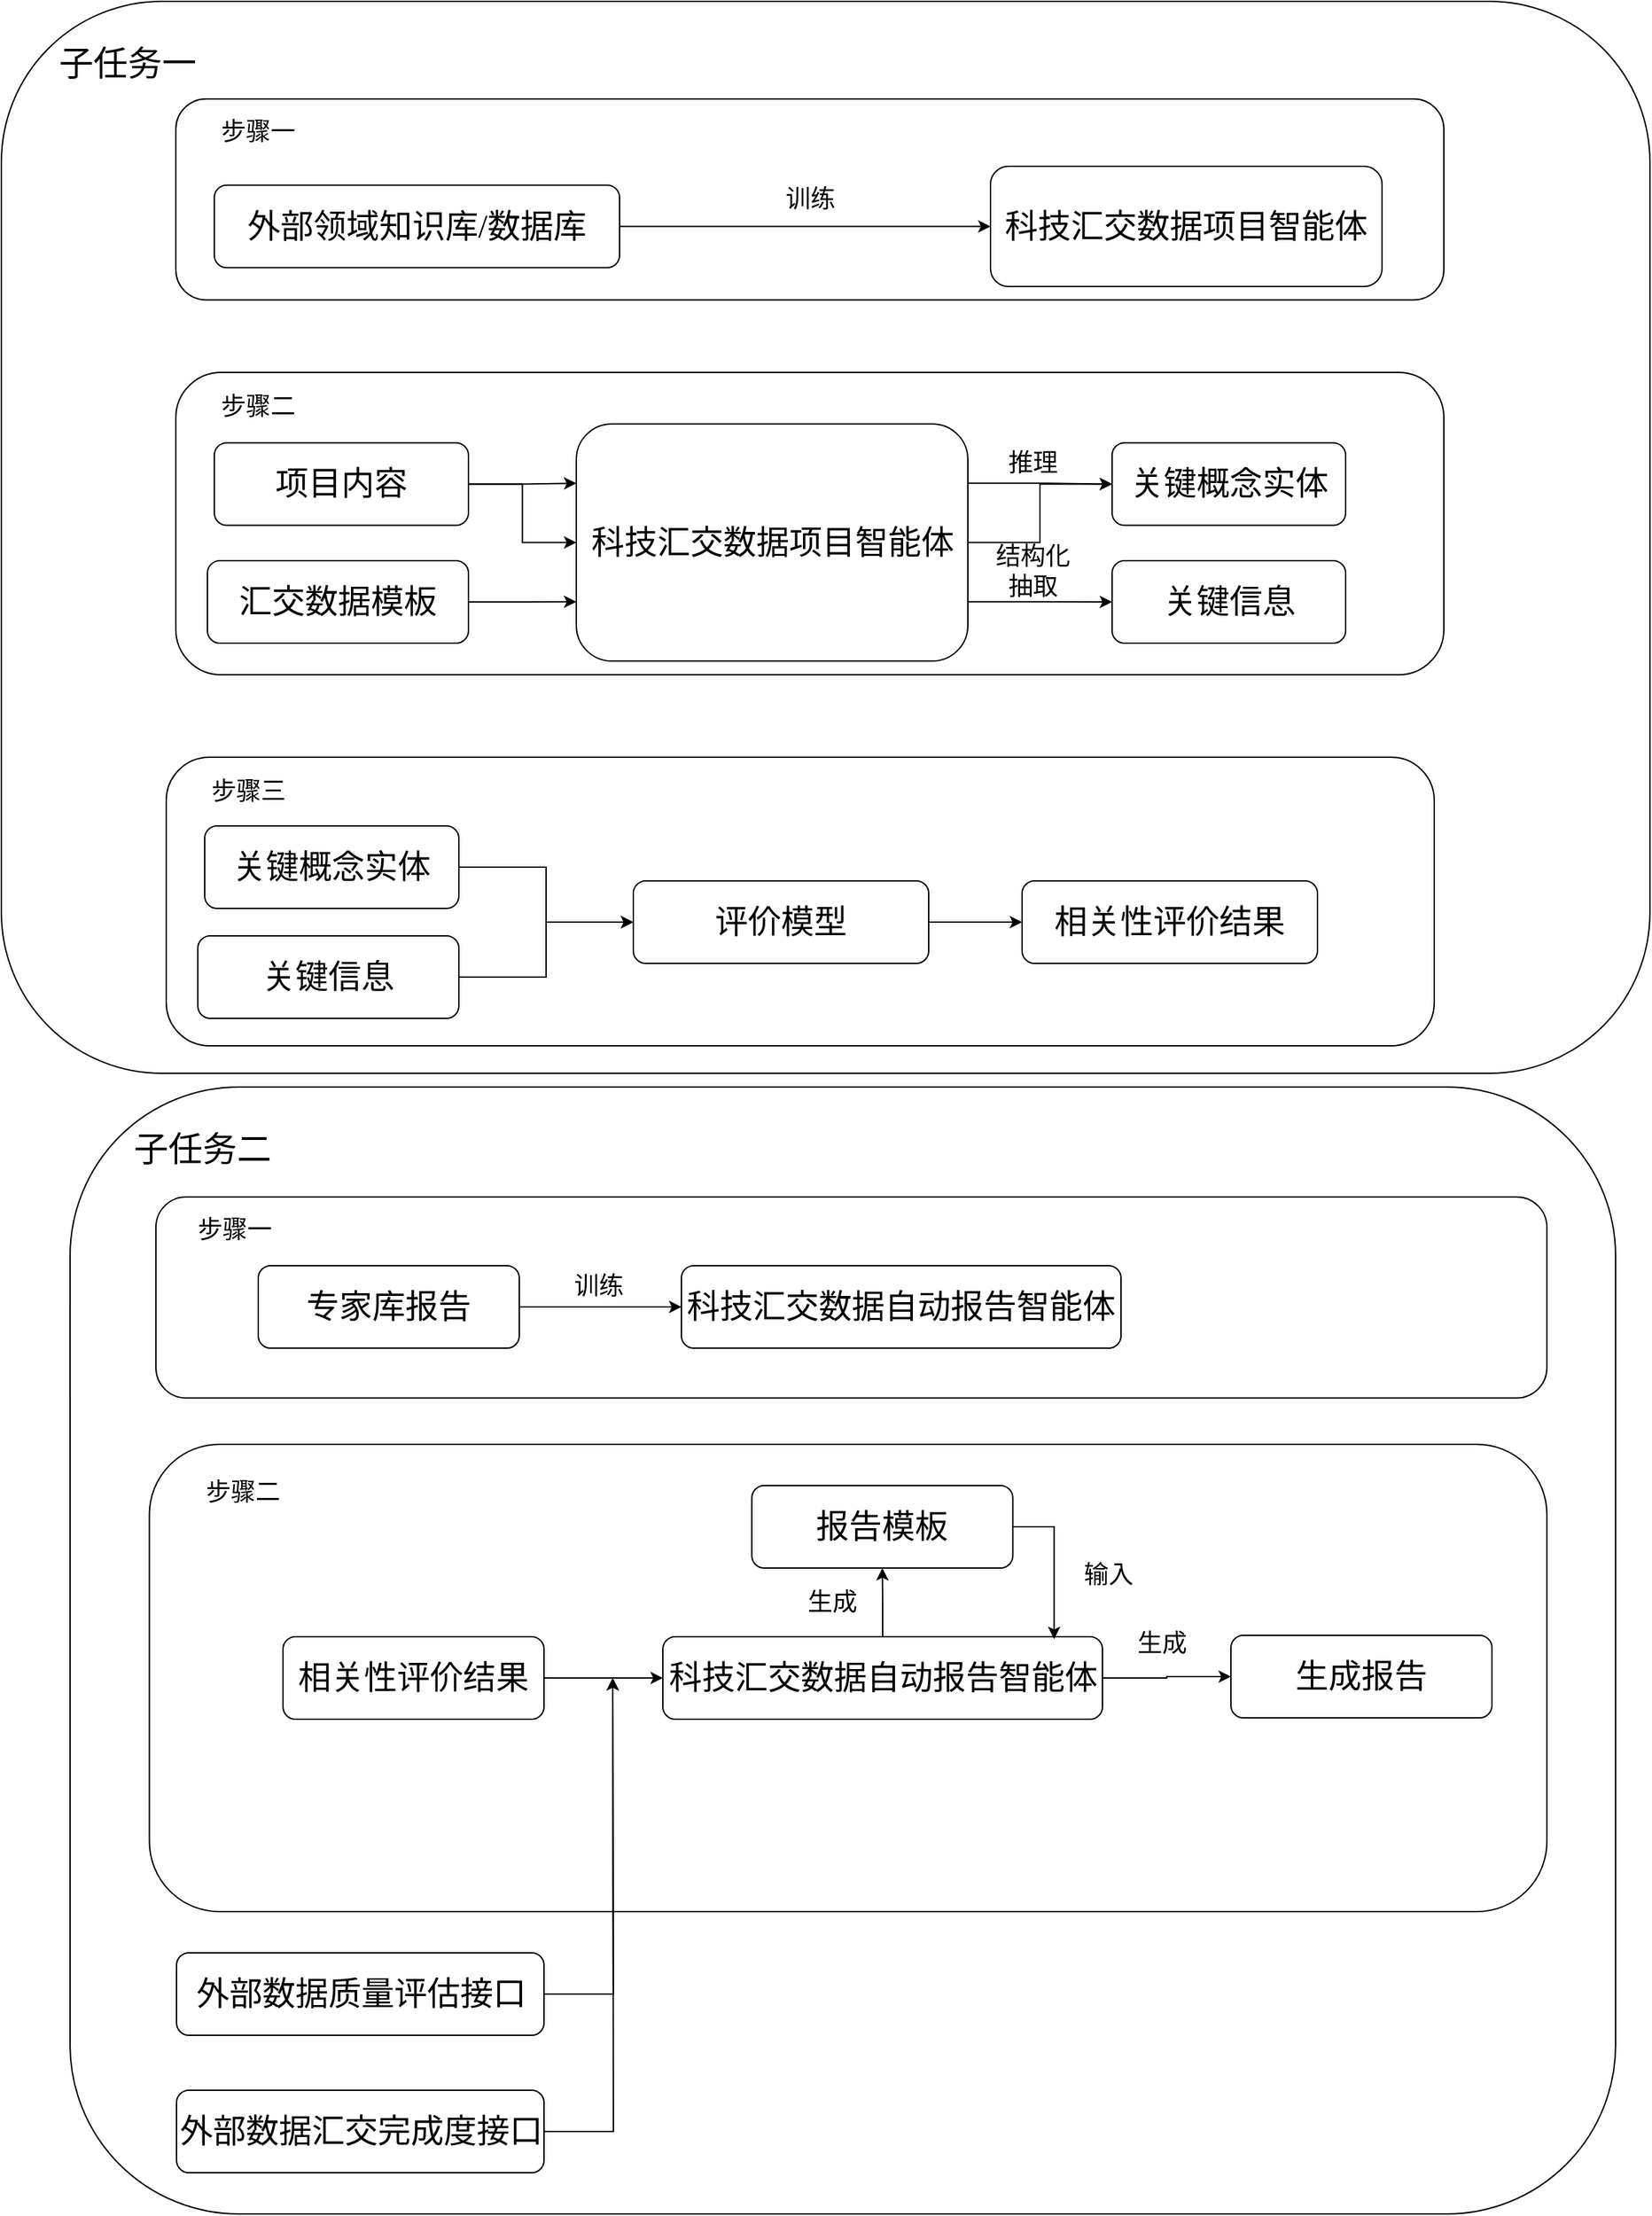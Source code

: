 <mxfile version="24.7.8">
  <diagram name="第 1 页" id="zKvOFfaTHT5-SVP7cOSt">
    <mxGraphModel dx="3033" dy="2317" grid="1" gridSize="10" guides="1" tooltips="1" connect="1" arrows="1" fold="1" page="1" pageScale="1" pageWidth="827" pageHeight="1169" math="0" shadow="0">
      <root>
        <mxCell id="0" />
        <mxCell id="1" parent="0" />
        <mxCell id="U46tP_3I2k7W18DiitfZ-11" value="" style="rounded=1;whiteSpace=wrap;html=1;" vertex="1" parent="1">
          <mxGeometry x="30" y="550" width="1125" height="820" as="geometry" />
        </mxCell>
        <mxCell id="U46tP_3I2k7W18DiitfZ-126" value="" style="rounded=1;whiteSpace=wrap;html=1;" vertex="1" parent="1">
          <mxGeometry x="87.75" y="810" width="1017.25" height="340" as="geometry" />
        </mxCell>
        <mxCell id="U46tP_3I2k7W18DiitfZ-75" value="" style="rounded=1;whiteSpace=wrap;html=1;" vertex="1" parent="1">
          <mxGeometry x="-20" y="-240" width="1200" height="780" as="geometry" />
        </mxCell>
        <mxCell id="U46tP_3I2k7W18DiitfZ-69" value="" style="rounded=1;whiteSpace=wrap;html=1;" vertex="1" parent="1">
          <mxGeometry x="100" y="310" width="923" height="210" as="geometry" />
        </mxCell>
        <mxCell id="U46tP_3I2k7W18DiitfZ-62" value="" style="rounded=1;whiteSpace=wrap;html=1;" vertex="1" parent="1">
          <mxGeometry x="107" y="30" width="923" height="220" as="geometry" />
        </mxCell>
        <mxCell id="U46tP_3I2k7W18DiitfZ-60" value="" style="rounded=1;whiteSpace=wrap;html=1;" vertex="1" parent="1">
          <mxGeometry x="107" y="-169" width="923" height="146.25" as="geometry" />
        </mxCell>
        <mxCell id="U46tP_3I2k7W18DiitfZ-2" value="&lt;p style=&quot;margin: 0pt 0pt 0.0pt;&quot; class=&quot;MsoNormal&quot;&gt;&lt;font face=&quot;等线&quot; style=&quot;font-size: 24px;&quot;&gt;科技汇交数据项目智能体&lt;/font&gt;&lt;/p&gt;" style="rounded=1;whiteSpace=wrap;html=1;" vertex="1" parent="1">
          <mxGeometry x="700" y="-120" width="285" height="87.5" as="geometry" />
        </mxCell>
        <mxCell id="U46tP_3I2k7W18DiitfZ-5" value="&lt;p style=&quot;margin: 0pt 0pt 0.0pt; text-align: justify; font-size: 25px;&quot; class=&quot;MsoNormal&quot;&gt;&lt;font face=&quot;等线&quot;&gt;子任务一&lt;/font&gt;&lt;/p&gt;" style="text;html=1;align=center;verticalAlign=middle;whiteSpace=wrap;rounded=0;" vertex="1" parent="1">
          <mxGeometry x="7.5" y="-210" width="127.5" height="30" as="geometry" />
        </mxCell>
        <mxCell id="U46tP_3I2k7W18DiitfZ-74" style="edgeStyle=orthogonalEdgeStyle;rounded=0;orthogonalLoop=1;jettySize=auto;html=1;exitX=1;exitY=0.5;exitDx=0;exitDy=0;entryX=0;entryY=0.5;entryDx=0;entryDy=0;" edge="1" parent="1" source="U46tP_3I2k7W18DiitfZ-8" target="U46tP_3I2k7W18DiitfZ-25">
          <mxGeometry relative="1" as="geometry" />
        </mxCell>
        <mxCell id="U46tP_3I2k7W18DiitfZ-8" value="&lt;p style=&quot;margin: 0pt 0pt 0.0pt; text-align: justify;&quot; class=&quot;MsoNormal&quot;&gt;&lt;font face=&quot;等线&quot; style=&quot;font-size: 24px;&quot;&gt;评价模型&lt;/font&gt;&lt;/p&gt;" style="rounded=1;whiteSpace=wrap;html=1;" vertex="1" parent="1">
          <mxGeometry x="440" y="400" width="215" height="60" as="geometry" />
        </mxCell>
        <mxCell id="U46tP_3I2k7W18DiitfZ-13" value="&lt;p style=&quot;margin: 0pt 0pt 0.0pt; text-align: justify; font-size: 25px;&quot; class=&quot;MsoNormal&quot;&gt;&lt;font face=&quot;等线&quot;&gt;子任务二&lt;/font&gt;&lt;/p&gt;" style="text;html=1;align=center;verticalAlign=middle;whiteSpace=wrap;rounded=0;" vertex="1" parent="1">
          <mxGeometry x="53.5" y="580" width="145" height="30" as="geometry" />
        </mxCell>
        <mxCell id="U46tP_3I2k7W18DiitfZ-128" style="edgeStyle=orthogonalEdgeStyle;rounded=0;orthogonalLoop=1;jettySize=auto;html=1;exitX=1;exitY=0.5;exitDx=0;exitDy=0;entryX=0;entryY=0.5;entryDx=0;entryDy=0;" edge="1" parent="1" source="U46tP_3I2k7W18DiitfZ-14" target="U46tP_3I2k7W18DiitfZ-31">
          <mxGeometry relative="1" as="geometry" />
        </mxCell>
        <mxCell id="U46tP_3I2k7W18DiitfZ-135" style="edgeStyle=orthogonalEdgeStyle;rounded=0;orthogonalLoop=1;jettySize=auto;html=1;exitX=0.5;exitY=0;exitDx=0;exitDy=0;entryX=0.5;entryY=1;entryDx=0;entryDy=0;" edge="1" parent="1" source="U46tP_3I2k7W18DiitfZ-14" target="U46tP_3I2k7W18DiitfZ-134">
          <mxGeometry relative="1" as="geometry" />
        </mxCell>
        <mxCell id="U46tP_3I2k7W18DiitfZ-14" value="&lt;p style=&quot;margin: 0pt 0pt 0.0pt; text-align: justify;&quot; class=&quot;MsoNormal&quot;&gt;&lt;span style=&quot;font-family: 等线; font-size: 24px; text-align: center;&quot;&gt;科技汇交数据自动报告智能体&lt;/span&gt;&lt;br&gt;&lt;/p&gt;" style="rounded=1;whiteSpace=wrap;html=1;" vertex="1" parent="1">
          <mxGeometry x="461.5" y="950" width="320" height="60" as="geometry" />
        </mxCell>
        <mxCell id="U46tP_3I2k7W18DiitfZ-94" style="edgeStyle=orthogonalEdgeStyle;rounded=0;orthogonalLoop=1;jettySize=auto;html=1;exitX=1;exitY=0.5;exitDx=0;exitDy=0;entryX=0;entryY=0.25;entryDx=0;entryDy=0;" edge="1" parent="1" source="U46tP_3I2k7W18DiitfZ-15" target="U46tP_3I2k7W18DiitfZ-64">
          <mxGeometry relative="1" as="geometry" />
        </mxCell>
        <mxCell id="U46tP_3I2k7W18DiitfZ-65" style="edgeStyle=orthogonalEdgeStyle;rounded=0;orthogonalLoop=1;jettySize=auto;html=1;exitX=1;exitY=0.5;exitDx=0;exitDy=0;entryX=0;entryY=0.5;entryDx=0;entryDy=0;" edge="1" parent="1" source="U46tP_3I2k7W18DiitfZ-15" target="U46tP_3I2k7W18DiitfZ-64">
          <mxGeometry relative="1" as="geometry" />
        </mxCell>
        <mxCell id="U46tP_3I2k7W18DiitfZ-15" value="&lt;font style=&quot;font-size: 24px;&quot; face=&quot;等线&quot;&gt;项目内容&lt;/font&gt;" style="rounded=1;whiteSpace=wrap;html=1;" vertex="1" parent="1">
          <mxGeometry x="135" y="81.25" width="185" height="60" as="geometry" />
        </mxCell>
        <mxCell id="U46tP_3I2k7W18DiitfZ-73" style="edgeStyle=orthogonalEdgeStyle;rounded=0;orthogonalLoop=1;jettySize=auto;html=1;exitX=1;exitY=0.5;exitDx=0;exitDy=0;entryX=0;entryY=0.5;entryDx=0;entryDy=0;" edge="1" parent="1" source="U46tP_3I2k7W18DiitfZ-16" target="U46tP_3I2k7W18DiitfZ-8">
          <mxGeometry relative="1" as="geometry">
            <mxPoint x="383" y="420" as="targetPoint" />
          </mxGeometry>
        </mxCell>
        <mxCell id="U46tP_3I2k7W18DiitfZ-16" value="&lt;span style=&quot;font-family: 等线; font-size: 24px; text-align: justify;&quot;&gt;关键信息&lt;/span&gt;" style="rounded=1;whiteSpace=wrap;html=1;" vertex="1" parent="1">
          <mxGeometry x="123" y="440" width="190" height="60" as="geometry" />
        </mxCell>
        <mxCell id="U46tP_3I2k7W18DiitfZ-23" value="&lt;p style=&quot;margin: 0pt 0pt 0.0pt; text-align: justify;&quot; class=&quot;MsoNormal&quot;&gt;&lt;font face=&quot;等线&quot; style=&quot;font-size: 24px;&quot;&gt;关键概念实体&lt;/font&gt;&lt;/p&gt;" style="rounded=1;whiteSpace=wrap;html=1;" vertex="1" parent="1">
          <mxGeometry x="788.5" y="81.25" width="170" height="60" as="geometry" />
        </mxCell>
        <mxCell id="U46tP_3I2k7W18DiitfZ-25" value="&lt;p style=&quot;margin: 0pt 0pt 0.0pt; text-align: justify;&quot; class=&quot;MsoNormal&quot;&gt;&lt;font face=&quot;等线&quot; style=&quot;font-size: 24px;&quot;&gt;相关性评价结果&lt;/font&gt;&lt;/p&gt;" style="rounded=1;whiteSpace=wrap;html=1;" vertex="1" parent="1">
          <mxGeometry x="723" y="400" width="215" height="60" as="geometry" />
        </mxCell>
        <mxCell id="U46tP_3I2k7W18DiitfZ-131" style="edgeStyle=orthogonalEdgeStyle;rounded=0;orthogonalLoop=1;jettySize=auto;html=1;exitX=1;exitY=0.5;exitDx=0;exitDy=0;" edge="1" parent="1" source="U46tP_3I2k7W18DiitfZ-27">
          <mxGeometry relative="1" as="geometry">
            <mxPoint x="425" y="980.0" as="targetPoint" />
          </mxGeometry>
        </mxCell>
        <mxCell id="U46tP_3I2k7W18DiitfZ-27" value="&lt;p class=&quot;MsoNormal&quot;&gt;&lt;font style=&quot;font-size: 24px;&quot; face=&quot;等线&quot;&gt;外部&lt;/font&gt;&lt;span style=&quot;background-color: initial; font-size: 24px;&quot;&gt;&lt;font face=&quot;等线&quot;&gt;数据质量评估接口&lt;/font&gt;&lt;/span&gt;&lt;/p&gt;" style="rounded=1;whiteSpace=wrap;html=1;" vertex="1" parent="1">
          <mxGeometry x="107.5" y="1180" width="267.5" height="60" as="geometry" />
        </mxCell>
        <mxCell id="U46tP_3I2k7W18DiitfZ-31" value="&lt;p style=&quot;margin: 0pt 0pt 0.0pt; text-align: justify;&quot; class=&quot;MsoNormal&quot;&gt;&lt;font face=&quot;Arial&quot;&gt;&lt;span style=&quot;font-size: 24px;&quot;&gt;生成报告&lt;/span&gt;&lt;/font&gt;&lt;/p&gt;" style="rounded=1;whiteSpace=wrap;html=1;" vertex="1" parent="1">
          <mxGeometry x="875" y="949" width="190" height="60" as="geometry" />
        </mxCell>
        <mxCell id="U46tP_3I2k7W18DiitfZ-59" style="edgeStyle=orthogonalEdgeStyle;rounded=0;orthogonalLoop=1;jettySize=auto;html=1;exitX=1;exitY=0.5;exitDx=0;exitDy=0;entryX=0;entryY=0.5;entryDx=0;entryDy=0;" edge="1" parent="1" source="U46tP_3I2k7W18DiitfZ-50" target="U46tP_3I2k7W18DiitfZ-2">
          <mxGeometry relative="1" as="geometry" />
        </mxCell>
        <mxCell id="U46tP_3I2k7W18DiitfZ-50" value="&lt;p style=&quot;margin: 0pt 0pt 0.0pt; text-align: justify;&quot; class=&quot;MsoNormal&quot;&gt;&lt;font face=&quot;等线&quot; style=&quot;font-size: 24px;&quot;&gt;外部领域知识库/数据库&lt;/font&gt;&lt;/p&gt;" style="rounded=1;whiteSpace=wrap;html=1;" vertex="1" parent="1">
          <mxGeometry x="135" y="-106.25" width="295" height="60" as="geometry" />
        </mxCell>
        <mxCell id="U46tP_3I2k7W18DiitfZ-57" value="&lt;font style=&quot;font-size: 18px;&quot; face=&quot;等线&quot;&gt;训练&lt;/font&gt;" style="text;html=1;align=center;verticalAlign=middle;whiteSpace=wrap;rounded=0;" vertex="1" parent="1">
          <mxGeometry x="538.5" y="-110.88" width="60" height="30" as="geometry" />
        </mxCell>
        <mxCell id="U46tP_3I2k7W18DiitfZ-61" value="&lt;font style=&quot;font-size: 18px;&quot; face=&quot;等线&quot;&gt;步骤一&lt;/font&gt;" style="text;html=1;align=center;verticalAlign=middle;whiteSpace=wrap;rounded=0;" vertex="1" parent="1">
          <mxGeometry x="137" y="-160" width="60" height="30" as="geometry" />
        </mxCell>
        <mxCell id="U46tP_3I2k7W18DiitfZ-63" value="&lt;font style=&quot;font-size: 18px;&quot; face=&quot;等线&quot;&gt;步骤二&lt;/font&gt;" style="text;html=1;align=center;verticalAlign=middle;whiteSpace=wrap;rounded=0;" vertex="1" parent="1">
          <mxGeometry x="137" y="40" width="60" height="30" as="geometry" />
        </mxCell>
        <mxCell id="U46tP_3I2k7W18DiitfZ-95" style="edgeStyle=orthogonalEdgeStyle;rounded=0;orthogonalLoop=1;jettySize=auto;html=1;exitX=1;exitY=0.25;exitDx=0;exitDy=0;" edge="1" parent="1" source="U46tP_3I2k7W18DiitfZ-64" target="U46tP_3I2k7W18DiitfZ-23">
          <mxGeometry relative="1" as="geometry" />
        </mxCell>
        <mxCell id="U46tP_3I2k7W18DiitfZ-67" style="edgeStyle=orthogonalEdgeStyle;rounded=0;orthogonalLoop=1;jettySize=auto;html=1;exitX=1;exitY=0.5;exitDx=0;exitDy=0;" edge="1" parent="1" source="U46tP_3I2k7W18DiitfZ-64" target="U46tP_3I2k7W18DiitfZ-23">
          <mxGeometry relative="1" as="geometry" />
        </mxCell>
        <mxCell id="U46tP_3I2k7W18DiitfZ-97" style="edgeStyle=orthogonalEdgeStyle;rounded=0;orthogonalLoop=1;jettySize=auto;html=1;exitX=1;exitY=0.75;exitDx=0;exitDy=0;entryX=0;entryY=0.5;entryDx=0;entryDy=0;" edge="1" parent="1" source="U46tP_3I2k7W18DiitfZ-64" target="U46tP_3I2k7W18DiitfZ-93">
          <mxGeometry relative="1" as="geometry" />
        </mxCell>
        <mxCell id="U46tP_3I2k7W18DiitfZ-64" value="&lt;p style=&quot;margin: 0pt 0pt 0.0pt;&quot; class=&quot;MsoNormal&quot;&gt;&lt;font face=&quot;等线&quot; style=&quot;font-size: 24px;&quot;&gt;科技汇交数据项目智能体&lt;/font&gt;&lt;/p&gt;" style="rounded=1;whiteSpace=wrap;html=1;" vertex="1" parent="1">
          <mxGeometry x="398.5" y="67.5" width="285" height="172.5" as="geometry" />
        </mxCell>
        <mxCell id="U46tP_3I2k7W18DiitfZ-66" value="&lt;font face=&quot;等线&quot;&gt;&lt;span style=&quot;font-size: 18px;&quot;&gt;推理&lt;/span&gt;&lt;/font&gt;" style="text;html=1;align=center;verticalAlign=middle;whiteSpace=wrap;rounded=0;" vertex="1" parent="1">
          <mxGeometry x="701" y="81.25" width="60" height="30" as="geometry" />
        </mxCell>
        <mxCell id="U46tP_3I2k7W18DiitfZ-68" value="&lt;font style=&quot;font-size: 18px;&quot; face=&quot;等线&quot;&gt;步骤三&lt;/font&gt;" style="text;html=1;align=center;verticalAlign=middle;whiteSpace=wrap;rounded=0;" vertex="1" parent="1">
          <mxGeometry x="130" y="320" width="60" height="30" as="geometry" />
        </mxCell>
        <mxCell id="U46tP_3I2k7W18DiitfZ-72" style="edgeStyle=orthogonalEdgeStyle;rounded=0;orthogonalLoop=1;jettySize=auto;html=1;exitX=1;exitY=0.5;exitDx=0;exitDy=0;entryX=0;entryY=0.5;entryDx=0;entryDy=0;" edge="1" parent="1" source="U46tP_3I2k7W18DiitfZ-71" target="U46tP_3I2k7W18DiitfZ-8">
          <mxGeometry relative="1" as="geometry" />
        </mxCell>
        <mxCell id="U46tP_3I2k7W18DiitfZ-71" value="&lt;p style=&quot;margin: 0pt 0pt 0.0pt; text-align: justify;&quot; class=&quot;MsoNormal&quot;&gt;&lt;span style=&quot;font-family: 等线; font-size: 24px;&quot;&gt;关键概念实体&lt;/span&gt;&lt;br&gt;&lt;/p&gt;" style="rounded=1;whiteSpace=wrap;html=1;" vertex="1" parent="1">
          <mxGeometry x="128" y="360" width="185" height="60" as="geometry" />
        </mxCell>
        <mxCell id="U46tP_3I2k7W18DiitfZ-130" style="edgeStyle=orthogonalEdgeStyle;rounded=0;orthogonalLoop=1;jettySize=auto;html=1;exitX=1;exitY=0.5;exitDx=0;exitDy=0;entryX=0;entryY=0.5;entryDx=0;entryDy=0;" edge="1" parent="1" source="U46tP_3I2k7W18DiitfZ-76" target="U46tP_3I2k7W18DiitfZ-14">
          <mxGeometry relative="1" as="geometry" />
        </mxCell>
        <mxCell id="U46tP_3I2k7W18DiitfZ-76" value="&lt;p style=&quot;margin: 0pt 0pt 0.0pt; text-align: justify;&quot; class=&quot;MsoNormal&quot;&gt;&lt;span style=&quot;font-family: 等线; font-size: 24px;&quot;&gt;相关性评价结果&lt;/span&gt;&lt;br&gt;&lt;/p&gt;" style="rounded=1;whiteSpace=wrap;html=1;" vertex="1" parent="1">
          <mxGeometry x="185" y="950" width="190" height="60" as="geometry" />
        </mxCell>
        <mxCell id="U46tP_3I2k7W18DiitfZ-96" style="edgeStyle=orthogonalEdgeStyle;rounded=0;orthogonalLoop=1;jettySize=auto;html=1;exitX=1;exitY=0.5;exitDx=0;exitDy=0;entryX=0;entryY=0.75;entryDx=0;entryDy=0;" edge="1" parent="1" source="U46tP_3I2k7W18DiitfZ-90" target="U46tP_3I2k7W18DiitfZ-64">
          <mxGeometry relative="1" as="geometry" />
        </mxCell>
        <mxCell id="U46tP_3I2k7W18DiitfZ-90" value="&lt;font style=&quot;font-size: 24px;&quot; face=&quot;等线&quot;&gt;汇交数据模板&lt;/font&gt;" style="rounded=1;whiteSpace=wrap;html=1;" vertex="1" parent="1">
          <mxGeometry x="130" y="167" width="190" height="60" as="geometry" />
        </mxCell>
        <mxCell id="U46tP_3I2k7W18DiitfZ-93" value="&lt;p style=&quot;margin: 0pt 0pt 0.0pt; text-align: justify;&quot; class=&quot;MsoNormal&quot;&gt;&lt;font face=&quot;等线&quot; style=&quot;font-size: 24px;&quot;&gt;关键信息&lt;/font&gt;&lt;/p&gt;" style="rounded=1;whiteSpace=wrap;html=1;" vertex="1" parent="1">
          <mxGeometry x="788.5" y="167" width="170" height="60" as="geometry" />
        </mxCell>
        <mxCell id="U46tP_3I2k7W18DiitfZ-98" value="&lt;font face=&quot;等线&quot;&gt;&lt;span style=&quot;font-size: 18px;&quot;&gt;结构化抽取&lt;/span&gt;&lt;/font&gt;" style="text;html=1;align=center;verticalAlign=middle;whiteSpace=wrap;rounded=0;" vertex="1" parent="1">
          <mxGeometry x="701" y="160" width="60" height="30" as="geometry" />
        </mxCell>
        <mxCell id="U46tP_3I2k7W18DiitfZ-78" value="&lt;font style=&quot;font-size: 24px;&quot; face=&quot;等线&quot;&gt;汇交数据模板&lt;/font&gt;" style="rounded=1;whiteSpace=wrap;html=1;" vertex="1" parent="1">
          <mxGeometry x="192" y="630" width="190" height="60" as="geometry" />
        </mxCell>
        <mxCell id="U46tP_3I2k7W18DiitfZ-117" value="&lt;font style=&quot;font-size: 18px;&quot; face=&quot;等线&quot;&gt;步骤一&lt;/font&gt;" style="text;html=1;align=center;verticalAlign=middle;whiteSpace=wrap;rounded=0;" vertex="1" parent="1">
          <mxGeometry x="122.5" y="639" width="60" height="30" as="geometry" />
        </mxCell>
        <mxCell id="U46tP_3I2k7W18DiitfZ-118" value="" style="rounded=1;whiteSpace=wrap;html=1;" vertex="1" parent="1">
          <mxGeometry x="92.5" y="630" width="1012.5" height="146.25" as="geometry" />
        </mxCell>
        <mxCell id="U46tP_3I2k7W18DiitfZ-119" value="&lt;font style=&quot;font-size: 18px;&quot; face=&quot;等线&quot;&gt;步骤一&lt;/font&gt;" style="text;html=1;align=center;verticalAlign=middle;whiteSpace=wrap;rounded=0;" vertex="1" parent="1">
          <mxGeometry x="120" y="639" width="60" height="30" as="geometry" />
        </mxCell>
        <mxCell id="U46tP_3I2k7W18DiitfZ-120" value="&lt;p style=&quot;margin: 0pt 0pt 0.0pt; text-align: justify;&quot; class=&quot;MsoNormal&quot;&gt;&lt;span style=&quot;font-family: 等线; font-size: 24px; text-align: center;&quot;&gt;科技汇交数据自动报告智能体&lt;/span&gt;&lt;br&gt;&lt;/p&gt;" style="rounded=1;whiteSpace=wrap;html=1;" vertex="1" parent="1">
          <mxGeometry x="475" y="680" width="320" height="60" as="geometry" />
        </mxCell>
        <mxCell id="U46tP_3I2k7W18DiitfZ-124" style="edgeStyle=orthogonalEdgeStyle;rounded=0;orthogonalLoop=1;jettySize=auto;html=1;exitX=1;exitY=0.5;exitDx=0;exitDy=0;entryX=0;entryY=0.5;entryDx=0;entryDy=0;" edge="1" parent="1" source="U46tP_3I2k7W18DiitfZ-123" target="U46tP_3I2k7W18DiitfZ-120">
          <mxGeometry relative="1" as="geometry" />
        </mxCell>
        <mxCell id="U46tP_3I2k7W18DiitfZ-123" value="&lt;p style=&quot;margin: 0pt 0pt 0.0pt; text-align: justify;&quot; class=&quot;MsoNormal&quot;&gt;&lt;font face=&quot;Arial&quot;&gt;&lt;span style=&quot;font-size: 24px;&quot;&gt;专家库报告&lt;/span&gt;&lt;/font&gt;&lt;/p&gt;" style="rounded=1;whiteSpace=wrap;html=1;" vertex="1" parent="1">
          <mxGeometry x="167" y="680" width="190" height="60" as="geometry" />
        </mxCell>
        <mxCell id="U46tP_3I2k7W18DiitfZ-125" value="&lt;font style=&quot;font-size: 18px;&quot; face=&quot;等线&quot;&gt;训练&lt;/font&gt;" style="text;html=1;align=center;verticalAlign=middle;whiteSpace=wrap;rounded=0;" vertex="1" parent="1">
          <mxGeometry x="385" y="680" width="60" height="30" as="geometry" />
        </mxCell>
        <mxCell id="U46tP_3I2k7W18DiitfZ-127" value="&lt;font style=&quot;font-size: 18px;&quot; face=&quot;等线&quot;&gt;步骤二&lt;/font&gt;" style="text;html=1;align=center;verticalAlign=middle;whiteSpace=wrap;rounded=0;" vertex="1" parent="1">
          <mxGeometry x="126" y="830" width="60" height="30" as="geometry" />
        </mxCell>
        <mxCell id="U46tP_3I2k7W18DiitfZ-132" style="edgeStyle=orthogonalEdgeStyle;rounded=0;orthogonalLoop=1;jettySize=auto;html=1;exitX=1;exitY=0.5;exitDx=0;exitDy=0;" edge="1" parent="1" source="U46tP_3I2k7W18DiitfZ-129">
          <mxGeometry relative="1" as="geometry">
            <mxPoint x="425" y="980.0" as="targetPoint" />
          </mxGeometry>
        </mxCell>
        <mxCell id="U46tP_3I2k7W18DiitfZ-129" value="&lt;p class=&quot;MsoNormal&quot;&gt;&lt;font style=&quot;font-size: 24px;&quot; face=&quot;等线&quot;&gt;外部&lt;/font&gt;&lt;span style=&quot;background-color: initial; font-size: 24px;&quot;&gt;&lt;font face=&quot;等线&quot;&gt;数据汇交完成度接口&lt;/font&gt;&lt;/span&gt;&lt;/p&gt;" style="rounded=1;whiteSpace=wrap;html=1;" vertex="1" parent="1">
          <mxGeometry x="107.5" y="1280" width="267.5" height="60" as="geometry" />
        </mxCell>
        <mxCell id="U46tP_3I2k7W18DiitfZ-134" value="&lt;p style=&quot;margin: 0pt 0pt 0.0pt; text-align: justify;&quot; class=&quot;MsoNormal&quot;&gt;&lt;font face=&quot;Arial&quot;&gt;&lt;span style=&quot;font-size: 24px;&quot;&gt;报告模板&lt;/span&gt;&lt;/font&gt;&lt;/p&gt;" style="rounded=1;whiteSpace=wrap;html=1;" vertex="1" parent="1">
          <mxGeometry x="526.25" y="840" width="190" height="60" as="geometry" />
        </mxCell>
        <mxCell id="U46tP_3I2k7W18DiitfZ-136" style="edgeStyle=orthogonalEdgeStyle;rounded=0;orthogonalLoop=1;jettySize=auto;html=1;exitX=1;exitY=0.5;exitDx=0;exitDy=0;entryX=0.89;entryY=0.029;entryDx=0;entryDy=0;entryPerimeter=0;" edge="1" parent="1" source="U46tP_3I2k7W18DiitfZ-134" target="U46tP_3I2k7W18DiitfZ-14">
          <mxGeometry relative="1" as="geometry" />
        </mxCell>
        <mxCell id="U46tP_3I2k7W18DiitfZ-137" value="&lt;font style=&quot;font-size: 18px;&quot; face=&quot;等线&quot;&gt;生成&lt;/font&gt;" style="text;html=1;align=center;verticalAlign=middle;whiteSpace=wrap;rounded=0;" vertex="1" parent="1">
          <mxGeometry x="555" y="910" width="60" height="30" as="geometry" />
        </mxCell>
        <mxCell id="U46tP_3I2k7W18DiitfZ-138" value="&lt;font style=&quot;font-size: 18px;&quot; face=&quot;等线&quot;&gt;输入&lt;/font&gt;" style="text;html=1;align=center;verticalAlign=middle;whiteSpace=wrap;rounded=0;" vertex="1" parent="1">
          <mxGeometry x="756" y="890" width="60" height="30" as="geometry" />
        </mxCell>
        <mxCell id="U46tP_3I2k7W18DiitfZ-139" value="&lt;font style=&quot;font-size: 18px;&quot; face=&quot;等线&quot;&gt;生成&lt;/font&gt;" style="text;html=1;align=center;verticalAlign=middle;whiteSpace=wrap;rounded=0;" vertex="1" parent="1">
          <mxGeometry x="795" y="940" width="60" height="30" as="geometry" />
        </mxCell>
      </root>
    </mxGraphModel>
  </diagram>
</mxfile>
